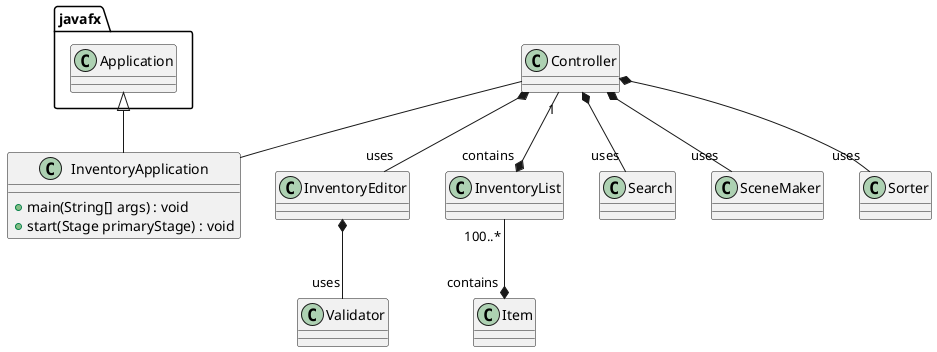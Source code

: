 @startuml
'https://plantuml.com/class-diagram
class Controller {

}


class InventoryApplication {
 + main(String[] args) : void
 + start(Stage primaryStage) : void
}

class InventoryEditor {

}

class InventoryList {

}

class Item {

}

class Search {

}

class Validator {

}

class SceneMaker {

}

class Sorter {

}

javafx.Application <|-- InventoryApplication
Controller -- InventoryApplication
Controller *-- "uses"Search
Controller *-- "uses"InventoryEditor
Controller *-- "uses"SceneMaker
Controller"1" --* "contains"InventoryList
InventoryList "100..*"--* "contains" Item
InventoryEditor *-- "uses" Validator
Controller *-- "uses"Sorter
@enduml
